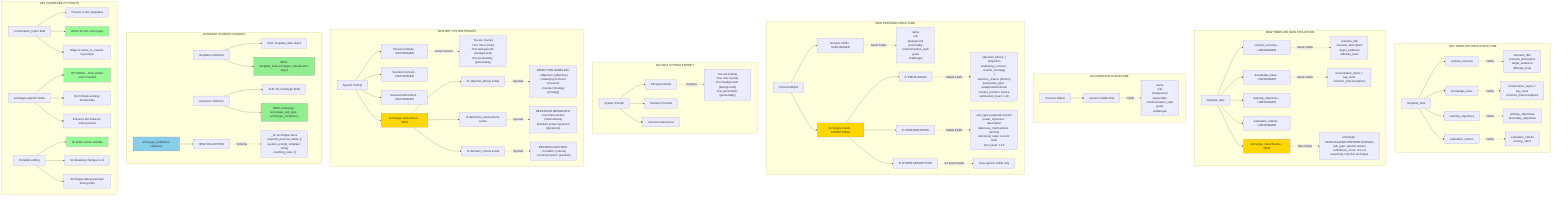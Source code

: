 graph TB
    subgraph "OLD TEMPLATE DATA STRUCTURE"
        OLD1[template_data]
        OLD1 --> OLD2[context_overview]
        OLD1 --> OLD3[knowledge_base]
        OLD1 --> OLD4[learning_objectives]
        OLD1 --> OLD5[evaluation_metrics]
        
        OLD2 -.->|Fields| OLD2A["scenario_title<br/>scenario_description<br/>target_audience<br/>difficulty_level"]
        OLD3 -.->|Fields| OLD3A["conversation_topics ✓<br/>key_facts<br/>common_misconceptions"]
        OLD4 -.->|Fields| OLD4A["primary_objectives<br/>secondary_objectives"]
        OLD5 -.->|Fields| OLD5A["evaluation_criteria<br/>scoring_rubric"]
    end
    
    subgraph "NEW TEMPLATE DATA STRUCTURE"
        NEW1[template_data]
        NEW1 --> NEW2[context_overview - UNCHANGED]
        NEW1 --> NEW3[knowledge_base - UNCHANGED]
        NEW1 --> NEW4[learning_objectives - UNCHANGED]
        NEW1 --> NEW5[evaluation_metrics - UNCHANGED]
        NEW1 --> NEW6[archetype_classification - NEW]
        
        NEW2 -.->|Same Fields| NEW2A["scenario_title<br/>scenario_description<br/>target_audience<br/>difficulty_level"]
        NEW3 -.->|Same Fields| NEW3A["conversation_topics ✓<br/>key_facts<br/>common_misconceptions"]
        NEW6 -.->|New Fields| NEW6A["archetype: PERSUASION/CONFRONTATION/etc<br/>sub_type: specific variant<br/>confidence_score: 0.0-1.0<br/>reasoning: why this archetype"]
    end
    
    subgraph "OLD PERSONA STRUCTURE"
        OLDP1[Persona Object]
        OLDP1 --> OLDP2[Generic Fields Only]
        
        OLDP2 -.->|Fields| OLDP2A["name<br/>role<br/>background<br/>personality<br/>communication_style<br/>goals<br/>challenges"]
    end
    
    subgraph "NEW PERSONA STRUCTURE"
        NEWP1[Persona Object]
        NEWP1 --> NEWP2[Generic Fields - UNCHANGED]
        NEWP1 --> NEWP3[Archetype Fields - CONDITIONAL]
        
        NEWP2 -.->|Same Fields| NEWP2A["name<br/>role<br/>background<br/>personality<br/>communication_style<br/>goals<br/>challenges"]
        
        NEWP3 --> NEWP3A[IF PERSUASION]
        NEWP3A -.->|Added Fields| NEWP3A1["objection_library: [<br/>  {objection, underlying_concern, counter_strategy}<br/>]<br/>decision_criteria: [factors]<br/>personality_type: analytical/emotional<br/>current_position: stance<br/>satisfaction_level: 1-10"]
        
        NEWP3 --> NEWP3B[IF CONFRONTATION]
        NEWP3B -.->|Added Fields| NEWP3B1["sub_type: perpetrator/victim<br/>power_dynamics: description<br/>defensive_mechanisms: [tactics]<br/>emotional_state: current state<br/>trust_level: 1-10"]
        
        NEWP3 --> NEWP3C[IF OTHER ARCHETYPES]
        NEWP3C -.->|No Extra Fields| NEWP3C1["Uses generic fields only"]
    end
    
    subgraph "OLD BOT SYSTEM PROMPT"
        OLDBOT1[System Prompt]
        OLDBOT1 --> OLDBOT2[Persona Details]
        OLDBOT1 --> OLDBOT3[Scenario Context]
        OLDBOT1 --> OLDBOT4[General Instructions]
        
        OLDBOT2 -.->|Contains| OLDBOT2A["You are {name}<br/>Your role is {role}<br/>Your background: {background}<br/>Your personality: {personality}"]
    end
    
    subgraph "NEW BOT SYSTEM PROMPT"
        NEWBOT1[System Prompt]
        NEWBOT1 --> NEWBOT2[Persona Details - UNCHANGED]
        NEWBOT1 --> NEWBOT3[Scenario Context - UNCHANGED]
        NEWBOT1 --> NEWBOT4[General Instructions - UNCHANGED]
        NEWBOT1 --> NEWBOT5[Archetype Instructions - NEW]
        
        NEWBOT2 -.->|Same Content| NEWBOT2A["You are {name}<br/>Your role is {role}<br/>Your background: {background}<br/>Your personality: {personality}"]
        
        NEWBOT5 --> NEWBOT5A[IF objection_library exists]
        NEWBOT5A -.->|Injected| NEWBOT5A1["OBJECTION HANDLING:<br/>- Objection: {objection}<br/>- Underlying Concern: {concern}<br/>- Counter Strategy: {strategy}"]
        
        NEWBOT5 --> NEWBOT5B[IF defensive_mechanisms exists]
        NEWBOT5B -.->|Injected| NEWBOT5B1["DEFENSIVE BEHAVIORS:<br/>- Use these tactics: {mechanisms}<br/>- Maintain power dynamics: {dynamics}"]
        
        NEWBOT5 --> NEWBOT5C[IF decision_criteria exists]
        NEWBOT5C -.->|Injected| NEWBOT5C1["DECISION FACTORS:<br/>- Consider: {criteria}<br/>- Current position: {position}"]
    end
    
    subgraph "DATABASE SCHEMA CHANGES"
        DBS1[templates collection]
        DBS1 --> DBS1A["OLD: template_data object"]
        DBS1 --> DBS1B["NEW: template_data.archetype_classification object"]
        
        DBS2[scenarios collection]
        DBS2 --> DBS2A["OLD: No archetype fields"]
        DBS2 --> DBS2B["NEW: archetype, archetype_sub_type, archetype_confidence"]
        
        DBS3[archetype_definitions collection]
        DBS3 --> DBS3A["NEW COLLECTION"]
        DBS3A -.->|Schema| DBS3A1["_id: archetype name<br/>required_persona_fields: []<br/>system_prompt_template: string<br/>coaching_rules: []"]
    end
    
    subgraph "KEY COMPATIBILITY POINTS"
        KCP1[conversation_topics field]
        KCP1 --> KCP1A[Present in ALL templates]
        KCP1 --> KCP1B[Works for ALL archetypes]
        KCP1 --> KCP1C[Maps to areas_to_explore in prompts]
        
        KCP2[Archetype-specific fields]
        KCP2 --> KCP2A[OPTIONAL - Only added when needed]
        KCP2 --> KCP2B[Don't break existing functionality]
        KCP2 --> KCP2C[Enhance bot behavior when present]
        
        KCP3[Template editing]
        KCP3 --> KCP3A[All fields remain editable]
        KCP3 --> KCP3B[No breaking changes to UI]
        KCP3 --> KCP3C[Archetype data preserved during edits]
    end
    
    style NEW6 fill:#FFD700
    style NEWP3 fill:#FFD700
    style NEWBOT5 fill:#FFD700
    style DBS1B fill:#90EE90
    style DBS2B fill:#90EE90
    style DBS3 fill:#87CEEB
    style KCP1B fill:#98FB98
    style KCP2A fill:#98FB98
    style KCP3A fill:#98FB98